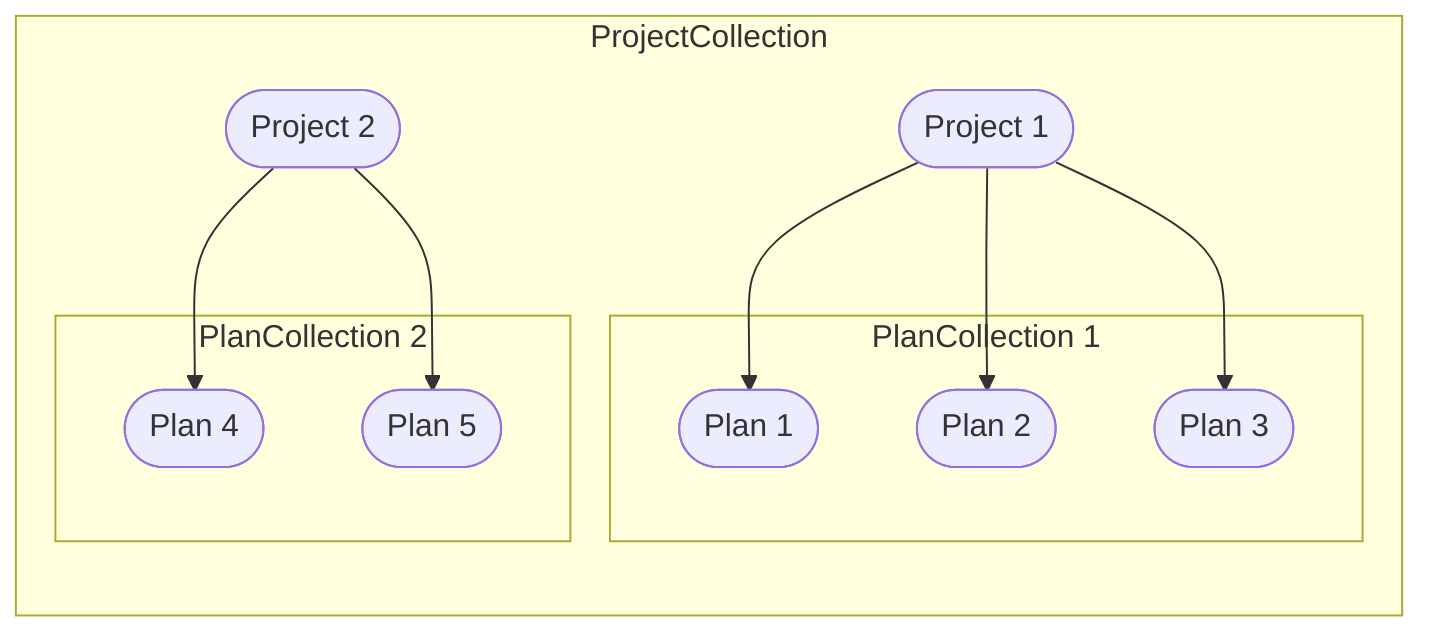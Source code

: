 flowchart LR
    subgraph ProjectCollection
        PR1(["Project 1"])
        subgraph PlanCollection 1
            PL1(["Plan 1"])
            PL2(["Plan 2"])
            PL3(["Plan 3"])
        end

        PR2(["Project 2"])
        subgraph PlanCollection 2

            PL4(["Plan 4"])
            PL5(["Plan 5"])
        end
    end

    PR1 --> PL1
    PR1 --> PL2
    PR1 --> PL3

    PR2 --> PL4
    PR2 --> PL5